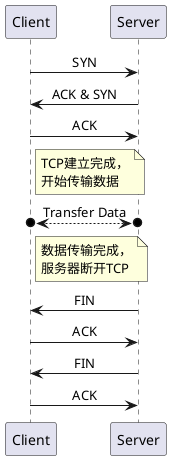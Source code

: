 @startuml

skinparam sequenceMessageAlign center

participant Client as B
participant Server as A

B -> A: SYN
A -> B: ACK & SYN
B -> A: ACK

note right of B: TCP建立完成，\n开始传输数据

A O<-->O B: Transfer Data

note right of B: 数据传输完成，\n服务器断开TCP

A -> B : FIN
B -> A : ACK
A -> B : FIN
B -> A : ACK

@enduml
